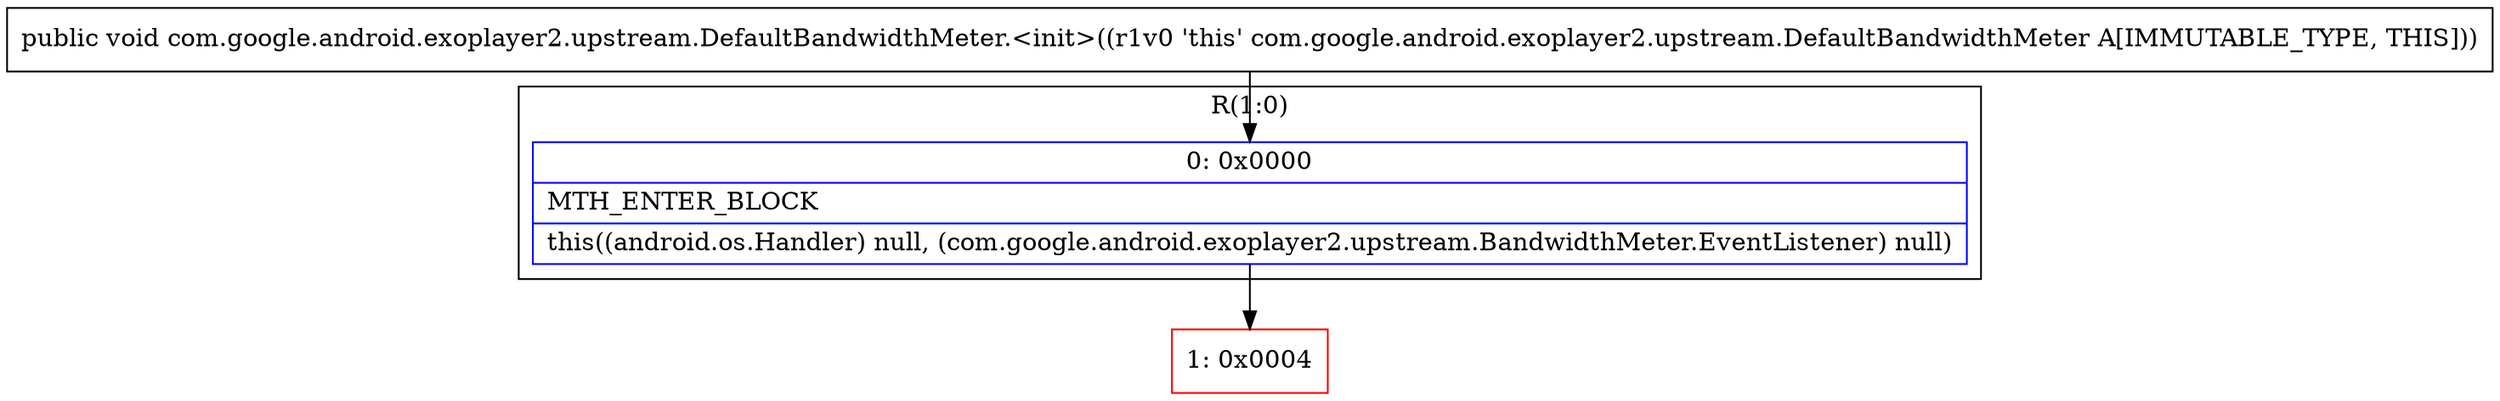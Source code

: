 digraph "CFG forcom.google.android.exoplayer2.upstream.DefaultBandwidthMeter.\<init\>()V" {
subgraph cluster_Region_1748312065 {
label = "R(1:0)";
node [shape=record,color=blue];
Node_0 [shape=record,label="{0\:\ 0x0000|MTH_ENTER_BLOCK\l|this((android.os.Handler) null, (com.google.android.exoplayer2.upstream.BandwidthMeter.EventListener) null)\l}"];
}
Node_1 [shape=record,color=red,label="{1\:\ 0x0004}"];
MethodNode[shape=record,label="{public void com.google.android.exoplayer2.upstream.DefaultBandwidthMeter.\<init\>((r1v0 'this' com.google.android.exoplayer2.upstream.DefaultBandwidthMeter A[IMMUTABLE_TYPE, THIS])) }"];
MethodNode -> Node_0;
Node_0 -> Node_1;
}

